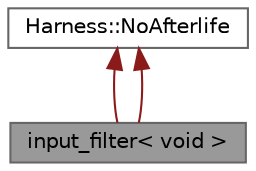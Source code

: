 digraph "input_filter&lt; void &gt;"
{
 // LATEX_PDF_SIZE
  bgcolor="transparent";
  edge [fontname=Helvetica,fontsize=10,labelfontname=Helvetica,labelfontsize=10];
  node [fontname=Helvetica,fontsize=10,shape=box,height=0.2,width=0.4];
  Node1 [id="Node000001",label="input_filter\< void \>",height=0.2,width=0.4,color="gray40", fillcolor="grey60", style="filled", fontcolor="black",tooltip=" "];
  Node2 -> Node1 [id="edge3_Node000001_Node000002",dir="back",color="firebrick4",style="solid",tooltip=" "];
  Node2 [id="Node000002",label="Harness::NoAfterlife",height=0.2,width=0.4,color="gray40", fillcolor="white", style="filled",URL="$class_harness_1_1_no_afterlife.html",tooltip="Base class that asserts that no operations are made with the object after its destruction."];
  Node2 -> Node1 [id="edge4_Node000001_Node000002",dir="back",color="firebrick4",style="solid",tooltip=" "];
}
